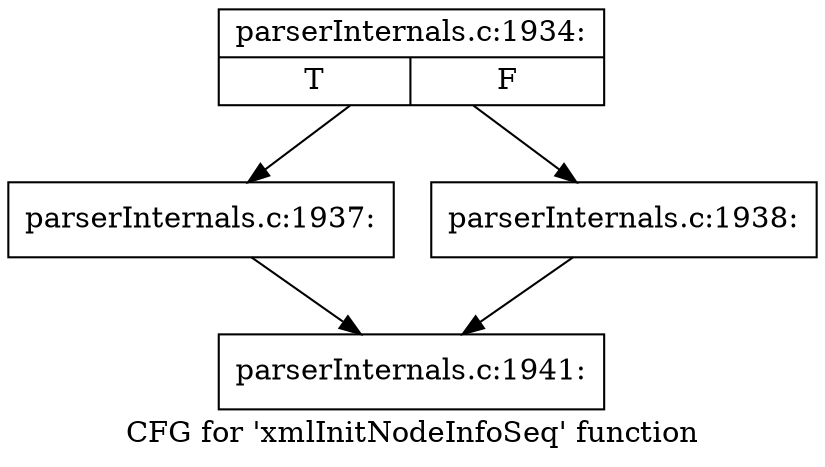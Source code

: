 digraph "CFG for 'xmlInitNodeInfoSeq' function" {
	label="CFG for 'xmlInitNodeInfoSeq' function";

	Node0x5585b3dfc000 [shape=record,label="{parserInternals.c:1934:|{<s0>T|<s1>F}}"];
	Node0x5585b3dfc000 -> Node0x5585b3dfbc20;
	Node0x5585b3dfc000 -> Node0x5585b3dfa050;
	Node0x5585b3dfbc20 [shape=record,label="{parserInternals.c:1937:}"];
	Node0x5585b3dfbc20 -> Node0x5585b3dfa1f0;
	Node0x5585b3dfa050 [shape=record,label="{parserInternals.c:1938:}"];
	Node0x5585b3dfa050 -> Node0x5585b3dfa1f0;
	Node0x5585b3dfa1f0 [shape=record,label="{parserInternals.c:1941:}"];
}
